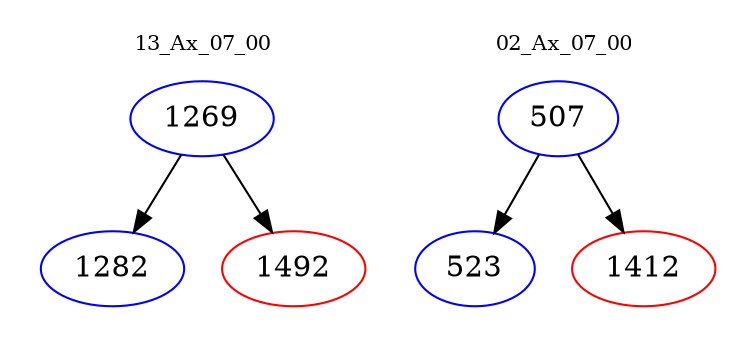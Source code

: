 digraph{
subgraph cluster_0 {
color = white
label = "13_Ax_07_00";
fontsize=10;
T0_1269 [label="1269", color="blue"]
T0_1269 -> T0_1282 [color="black"]
T0_1282 [label="1282", color="blue"]
T0_1269 -> T0_1492 [color="black"]
T0_1492 [label="1492", color="red"]
}
subgraph cluster_1 {
color = white
label = "02_Ax_07_00";
fontsize=10;
T1_507 [label="507", color="blue"]
T1_507 -> T1_523 [color="black"]
T1_523 [label="523", color="blue"]
T1_507 -> T1_1412 [color="black"]
T1_1412 [label="1412", color="red"]
}
}
